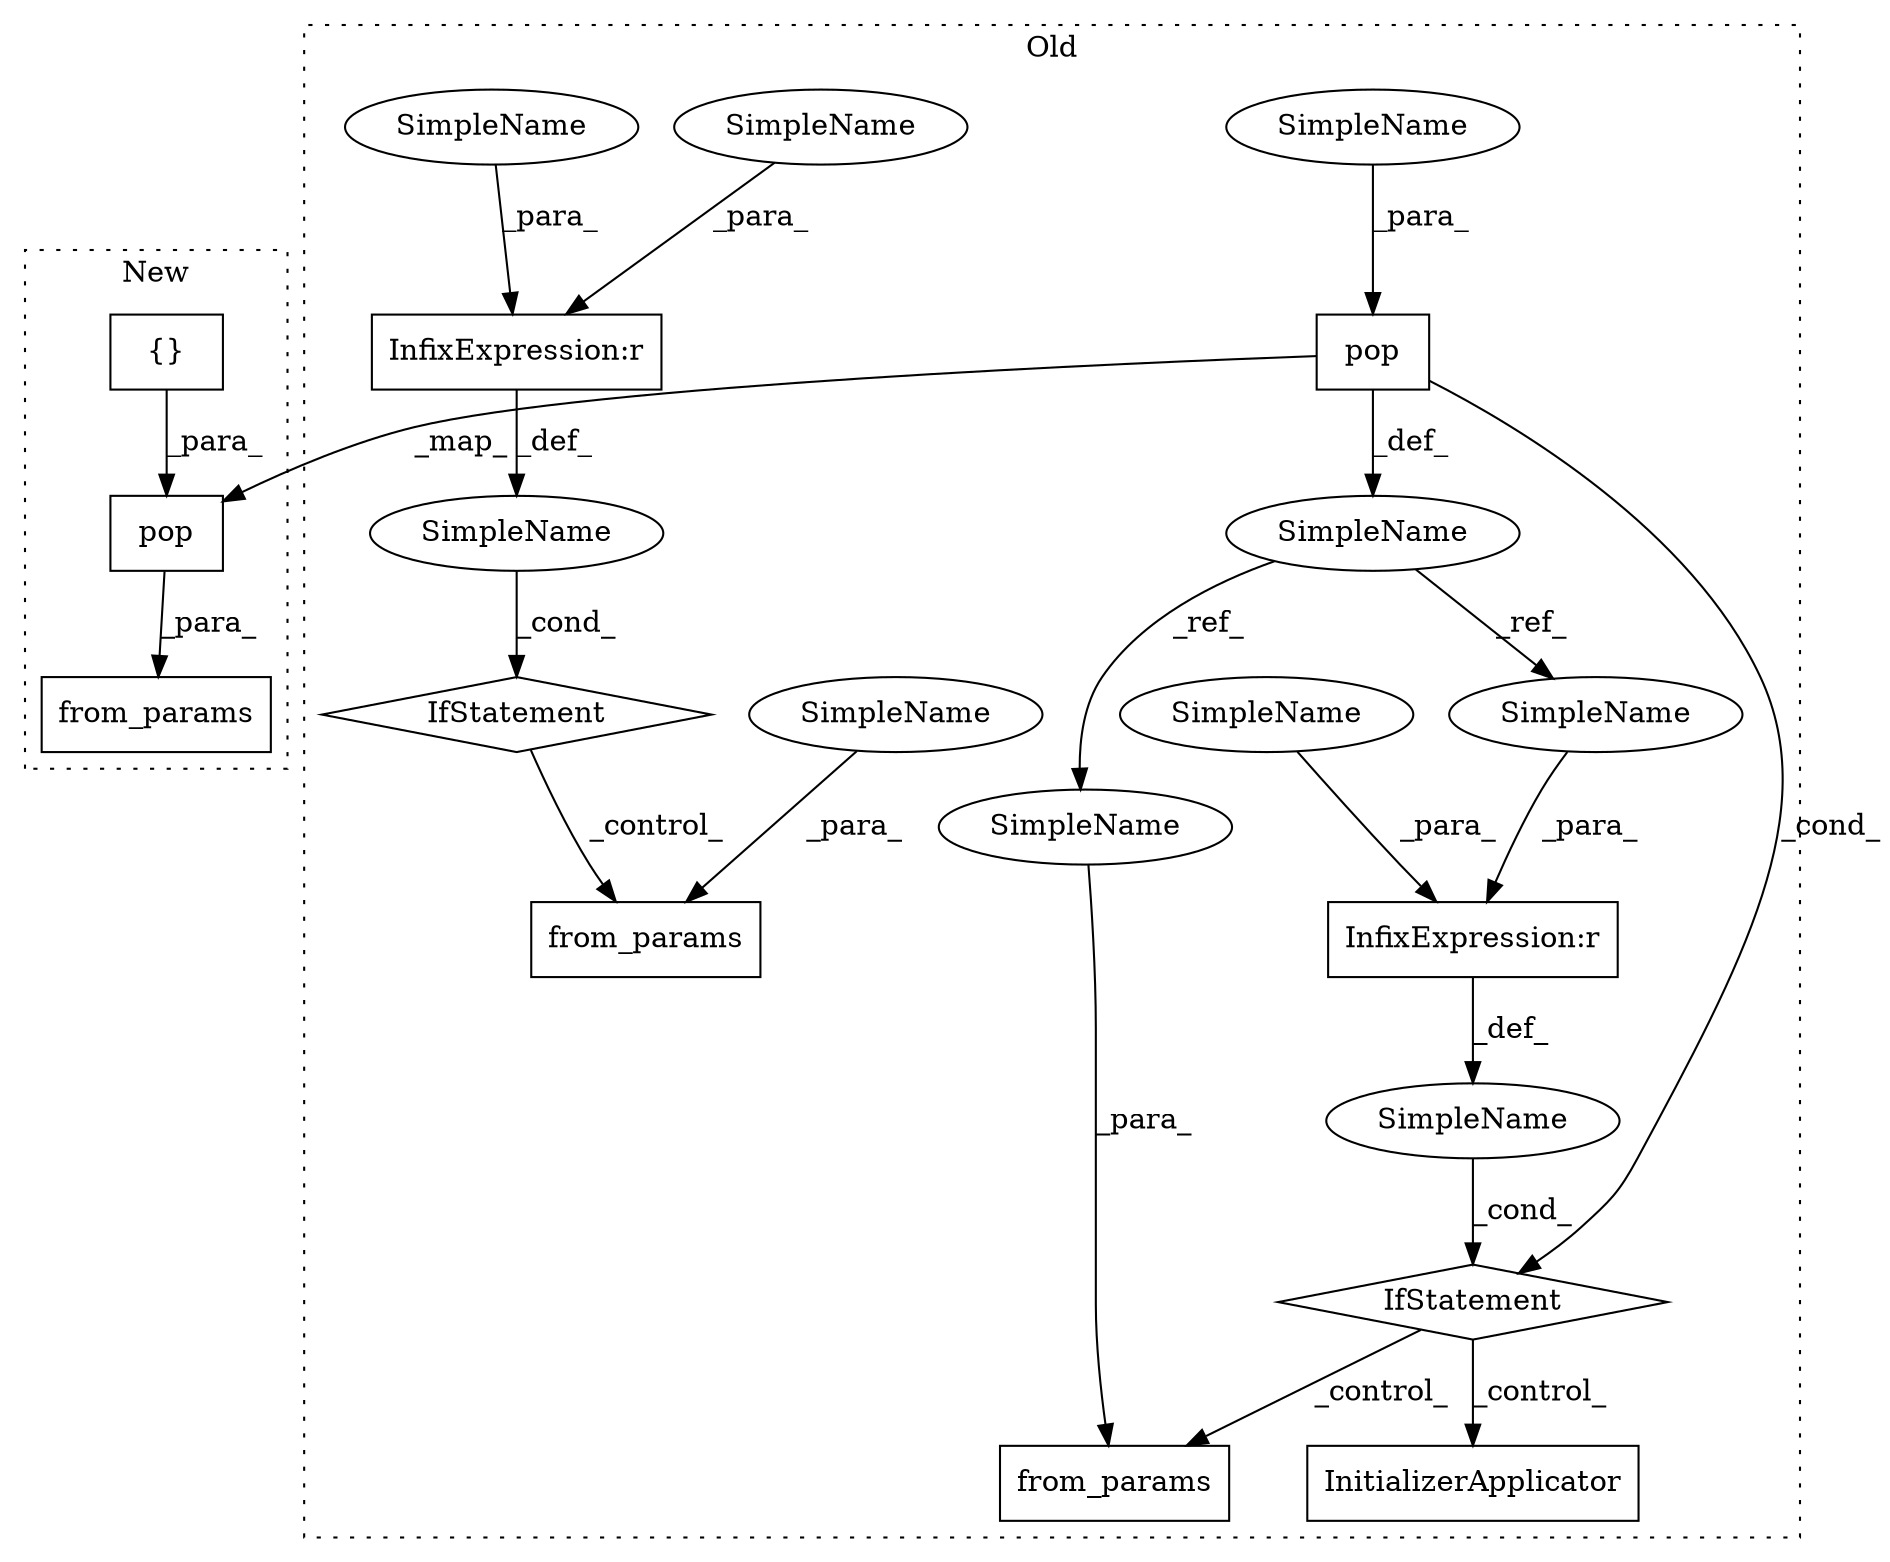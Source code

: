 digraph G {
subgraph cluster0 {
1 [label="IfStatement" a="25" s="14007" l="3" shape="diamond"];
3 [label="InfixExpression:r" a="27" s="13998" l="4" shape="box"];
4 [label="from_params" a="32" s="14032,14054" l="12,1" shape="box"];
5 [label="SimpleName" a="42" s="" l="" shape="ellipse"];
6 [label="pop" a="32" s="13782,13804" l="4,1" shape="box"];
8 [label="from_params" a="32" s="13917,13940" l="12,1" shape="box"];
9 [label="SimpleName" a="42" s="" l="" shape="ellipse"];
10 [label="InitializerApplicator" a="32" s="13944" l="23" shape="box"];
12 [label="InfixExpression:r" a="27" s="13883" l="4" shape="box"];
13 [label="IfStatement" a="25" s="13892" l="3" shape="diamond"];
14 [label="SimpleName" a="42" s="13763" l="11" shape="ellipse"];
15 [label="SimpleName" a="42" s="13872" l="11" shape="ellipse"];
16 [label="SimpleName" a="42" s="13929" l="11" shape="ellipse"];
17 [label="SimpleName" a="42" s="13887" l="4" shape="ellipse"];
18 [label="SimpleName" a="42" s="13800" l="4" shape="ellipse"];
19 [label="SimpleName" a="42" s="14002" l="4" shape="ellipse"];
20 [label="SimpleName" a="42" s="14044" l="10" shape="ellipse"];
21 [label="SimpleName" a="42" s="13988" l="10" shape="ellipse"];
label = "Old";
style="dotted";
}
subgraph cluster1 {
2 [label="from_params" a="32" s="13826,13875" l="12,1" shape="box"];
7 [label="pop" a="32" s="13845,13874" l="4,1" shape="box"];
11 [label="{}" a="4" s="13872" l="2" shape="box"];
label = "New";
style="dotted";
}
1 -> 4 [label="_control_"];
3 -> 5 [label="_def_"];
5 -> 1 [label="_cond_"];
6 -> 7 [label="_map_"];
6 -> 13 [label="_cond_"];
6 -> 14 [label="_def_"];
7 -> 2 [label="_para_"];
9 -> 13 [label="_cond_"];
11 -> 7 [label="_para_"];
12 -> 9 [label="_def_"];
13 -> 8 [label="_control_"];
13 -> 10 [label="_control_"];
14 -> 15 [label="_ref_"];
14 -> 16 [label="_ref_"];
15 -> 12 [label="_para_"];
16 -> 8 [label="_para_"];
17 -> 12 [label="_para_"];
18 -> 6 [label="_para_"];
19 -> 3 [label="_para_"];
20 -> 4 [label="_para_"];
21 -> 3 [label="_para_"];
}